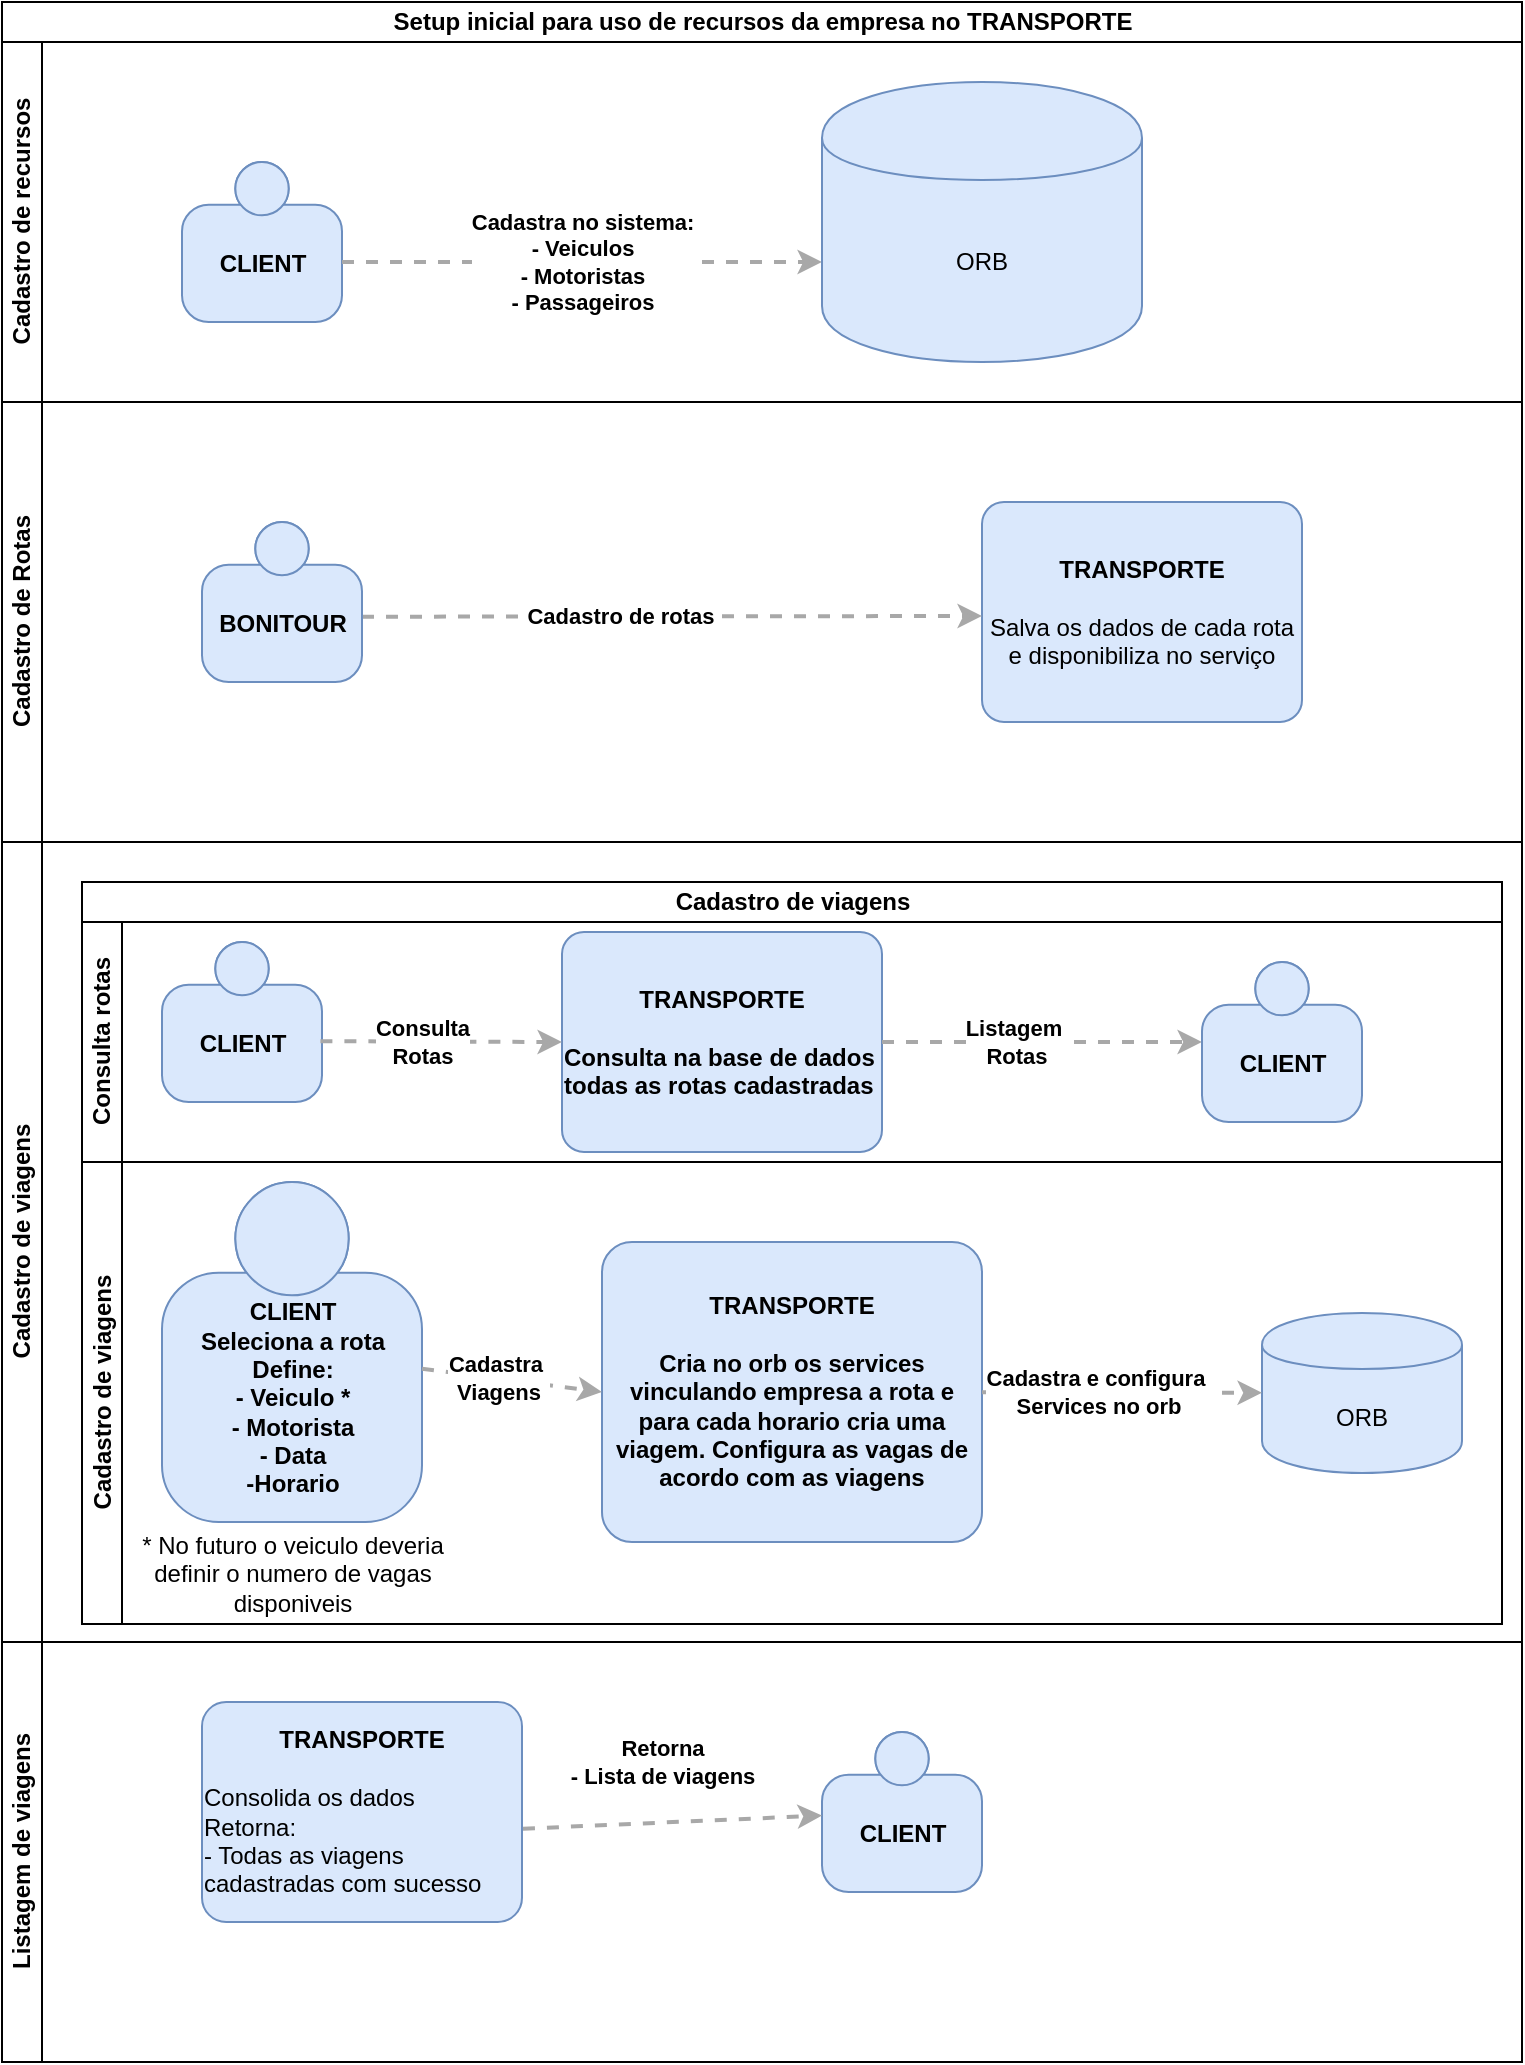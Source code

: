 <mxfile version="13.1.3" type="device"><diagram id="45hCIFuMXzKbQvtjdz1V" name="Page-1"><mxGraphModel dx="1138" dy="570" grid="1" gridSize="10" guides="1" tooltips="1" connect="1" arrows="1" fold="1" page="1" pageScale="1" pageWidth="850" pageHeight="1100" math="0" shadow="0"><root><mxCell id="0"/><mxCell id="1" parent="0"/><mxCell id="IsohkQwgb5mASZixd7DK-3" value="Setup inicial para uso de recursos da empresa no TRANSPORTE" style="swimlane;html=1;childLayout=stackLayout;resizeParent=1;resizeParentMax=0;horizontal=1;startSize=20;horizontalStack=0;" vertex="1" parent="1"><mxGeometry x="50" y="100" width="760" height="820" as="geometry"/></mxCell><mxCell id="IsohkQwgb5mASZixd7DK-4" value="Cadastro de recursos" style="swimlane;html=1;startSize=20;horizontal=0;" vertex="1" parent="IsohkQwgb5mASZixd7DK-3"><mxGeometry y="20" width="760" height="180" as="geometry"/></mxCell><mxCell id="IsohkQwgb5mASZixd7DK-8" value="&lt;b&gt;CLIENT&lt;/b&gt;" style="html=1;dashed=0;whitespace=wrap;fillColor=#DAE8FC;strokeColor=#6C8EBF;shape=mxgraph.c4.person;align=center;points=[[0.5,0,0],[1,0.5,0],[1,0.75,0],[0.75,1,0],[0.5,1,0],[0.25,1,0],[0,0.75,0],[0,0.5,0]];" vertex="1" parent="IsohkQwgb5mASZixd7DK-4"><mxGeometry x="90" y="60" width="80" height="80" as="geometry"/></mxCell><mxCell id="IsohkQwgb5mASZixd7DK-11" value="&lt;div style=&quot;text-align: left&quot;&gt;&lt;div style=&quot;text-align: center&quot;&gt;&lt;b&gt;Cadastra no sistema:&lt;/b&gt;&lt;/div&gt;&lt;div style=&quot;text-align: center&quot;&gt;&lt;b&gt;- Veiculos&lt;/b&gt;&lt;/div&gt;&lt;div style=&quot;text-align: center&quot;&gt;&lt;b&gt;- Motoristas&lt;/b&gt;&lt;/div&gt;&lt;div style=&quot;text-align: center&quot;&gt;&lt;b&gt;- Passageiros&lt;/b&gt;&lt;/div&gt;&lt;/div&gt;" style="edgeStyle=none;rounded=0;html=1;jettySize=auto;orthogonalLoop=1;strokeColor=#A8A8A8;strokeWidth=2;fontColor=#000000;jumpStyle=none;dashed=1;" edge="1" parent="IsohkQwgb5mASZixd7DK-4"><mxGeometry width="200" relative="1" as="geometry"><mxPoint x="170" y="110" as="sourcePoint"/><mxPoint x="410" y="110" as="targetPoint"/></mxGeometry></mxCell><mxCell id="IsohkQwgb5mASZixd7DK-33" value="ORB" style="shape=cylinder;whiteSpace=wrap;html=1;boundedLbl=1;rounded=0;labelBackgroundColor=none;fillColor=#dae8fc;fontSize=12;fontColor=#000000;align=center;strokeColor=#6c8ebf;points=[[0.5,0,0],[1,0.25,0],[1,0.5,0],[1,0.75,0],[0.5,1,0],[0,0.75,0],[0,0.5,0],[0,0.25,0]];" vertex="1" parent="IsohkQwgb5mASZixd7DK-4"><mxGeometry x="410" y="20" width="160" height="140" as="geometry"/></mxCell><mxCell id="IsohkQwgb5mASZixd7DK-5" value="Cadastro de Rotas" style="swimlane;html=1;startSize=20;horizontal=0;" vertex="1" parent="IsohkQwgb5mASZixd7DK-3"><mxGeometry y="200" width="760" height="220" as="geometry"/></mxCell><mxCell id="IsohkQwgb5mASZixd7DK-14" value="&lt;b&gt;TRANSPORTE&lt;br&gt;&lt;br&gt;&lt;/b&gt;&lt;span style=&quot;text-align: left&quot;&gt;Salva os dados de cada rota e disponibiliza no serviço&lt;/span&gt;&lt;b&gt;&lt;br&gt;&lt;/b&gt;" style="rounded=1;whiteSpace=wrap;html=1;labelBackgroundColor=none;fillColor=#dae8fc;fontColor=#000000;align=center;arcSize=10;strokeColor=#6c8ebf;points=[[0.25,0,0],[0.5,0,0],[0.75,0,0],[1,0.25,0],[1,0.5,0],[1,0.75,0],[0.75,1,0],[0.5,1,0],[0.25,1,0],[0,0.75,0],[0,0.5,0],[0,0.25,0]];" vertex="1" parent="IsohkQwgb5mASZixd7DK-5"><mxGeometry x="490" y="50" width="160" height="110.0" as="geometry"/></mxCell><mxCell id="IsohkQwgb5mASZixd7DK-17" value="&amp;nbsp;" style="text;html=1;align=center;verticalAlign=middle;resizable=0;points=[];autosize=1;" vertex="1" parent="IsohkQwgb5mASZixd7DK-5"><mxGeometry x="73" y="68" width="20" height="20" as="geometry"/></mxCell><mxCell id="IsohkQwgb5mASZixd7DK-15" value="&lt;div style=&quot;text-align: left&quot;&gt;&lt;div style=&quot;text-align: center&quot;&gt;&lt;b&gt;Cadastro de rotas&lt;/b&gt;&lt;/div&gt;&lt;/div&gt;" style="edgeStyle=none;rounded=0;html=1;jettySize=auto;orthogonalLoop=1;strokeColor=#A8A8A8;strokeWidth=2;fontColor=#000000;jumpStyle=none;dashed=1;exitX=1;exitY=0.592;exitDx=0;exitDy=0;exitPerimeter=0;" edge="1" parent="IsohkQwgb5mASZixd7DK-5" source="IsohkQwgb5mASZixd7DK-35"><mxGeometry x="-0.167" width="200" relative="1" as="geometry"><mxPoint x="330" y="107" as="sourcePoint"/><mxPoint x="490" y="107" as="targetPoint"/><mxPoint as="offset"/></mxGeometry></mxCell><mxCell id="IsohkQwgb5mASZixd7DK-35" value="&lt;b&gt;BONITOUR&lt;/b&gt;" style="html=1;dashed=0;whitespace=wrap;fillColor=#DAE8FC;strokeColor=#6C8EBF;shape=mxgraph.c4.person;align=center;points=[[0.5,0,0],[1,0.5,0],[1,0.75,0],[0.75,1,0],[0.5,1,0],[0.25,1,0],[0,0.75,0],[0,0.5,0]];" vertex="1" parent="IsohkQwgb5mASZixd7DK-5"><mxGeometry x="100" y="60" width="80" height="80" as="geometry"/></mxCell><mxCell id="IsohkQwgb5mASZixd7DK-6" value="Cadastro de viagens" style="swimlane;html=1;startSize=20;horizontal=0;" vertex="1" parent="IsohkQwgb5mASZixd7DK-3"><mxGeometry y="420" width="760" height="400" as="geometry"/></mxCell><mxCell id="IsohkQwgb5mASZixd7DK-43" value="Cadastro de viagens" style="swimlane;html=1;childLayout=stackLayout;resizeParent=1;resizeParentMax=0;horizontal=1;startSize=20;horizontalStack=0;" vertex="1" parent="IsohkQwgb5mASZixd7DK-6"><mxGeometry x="40" y="20" width="710" height="371" as="geometry"/></mxCell><mxCell id="IsohkQwgb5mASZixd7DK-44" value="Consulta rotas" style="swimlane;html=1;startSize=20;horizontal=0;" vertex="1" parent="IsohkQwgb5mASZixd7DK-43"><mxGeometry y="20" width="710" height="120" as="geometry"/></mxCell><mxCell id="IsohkQwgb5mASZixd7DK-49" value="&lt;b&gt;TRANSPORTE&lt;br&gt;&lt;br&gt;&lt;div style=&quot;text-align: left&quot;&gt;Consulta na base de dados todas as rotas cadastradas&lt;/div&gt;&lt;/b&gt;" style="rounded=1;whiteSpace=wrap;html=1;labelBackgroundColor=none;fillColor=#dae8fc;fontColor=#000000;align=center;arcSize=10;strokeColor=#6c8ebf;points=[[0.25,0,0],[0.5,0,0],[0.75,0,0],[1,0.25,0],[1,0.5,0],[1,0.75,0],[0.75,1,0],[0.5,1,0],[0.25,1,0],[0,0.75,0],[0,0.5,0],[0,0.25,0]];" vertex="1" parent="IsohkQwgb5mASZixd7DK-44"><mxGeometry x="240" y="5" width="160" height="110.0" as="geometry"/></mxCell><mxCell id="IsohkQwgb5mASZixd7DK-48" value="&lt;b&gt;CLIENT&lt;/b&gt;" style="html=1;dashed=0;whitespace=wrap;fillColor=#DAE8FC;strokeColor=#6C8EBF;shape=mxgraph.c4.person;align=center;points=[[0.5,0,0],[1,0.5,0],[1,0.75,0],[0.75,1,0],[0.5,1,0],[0.25,1,0],[0,0.75,0],[0,0.5,0]];" vertex="1" parent="IsohkQwgb5mASZixd7DK-44"><mxGeometry x="40" y="10" width="80" height="80" as="geometry"/></mxCell><mxCell id="IsohkQwgb5mASZixd7DK-50" value="&lt;div style=&quot;text-align: left&quot;&gt;&lt;div style=&quot;text-align: center&quot;&gt;&lt;b&gt;Consulta&lt;/b&gt;&lt;/div&gt;&lt;div style=&quot;text-align: center&quot;&gt;&lt;b&gt;Rotas&lt;/b&gt;&lt;/div&gt;&lt;/div&gt;" style="edgeStyle=none;rounded=0;html=1;jettySize=auto;orthogonalLoop=1;strokeColor=#A8A8A8;strokeWidth=2;fontColor=#000000;jumpStyle=none;dashed=1;exitX=0.99;exitY=0.62;exitDx=0;exitDy=0;exitPerimeter=0;entryX=0;entryY=0.5;entryDx=0;entryDy=0;entryPerimeter=0;" edge="1" parent="IsohkQwgb5mASZixd7DK-44" source="IsohkQwgb5mASZixd7DK-48" target="IsohkQwgb5mASZixd7DK-49"><mxGeometry x="-0.167" width="200" relative="1" as="geometry"><mxPoint x="170" y="60" as="sourcePoint"/><mxPoint x="200" y="50" as="targetPoint"/><mxPoint as="offset"/></mxGeometry></mxCell><mxCell id="IsohkQwgb5mASZixd7DK-55" value="&lt;div style=&quot;text-align: left&quot;&gt;&lt;div style=&quot;text-align: center&quot;&gt;&lt;b&gt;Listagem&amp;nbsp;&lt;/b&gt;&lt;/div&gt;&lt;div style=&quot;text-align: center&quot;&gt;&lt;b&gt;Rotas&lt;/b&gt;&lt;/div&gt;&lt;/div&gt;" style="edgeStyle=none;rounded=0;html=1;jettySize=auto;orthogonalLoop=1;strokeColor=#A8A8A8;strokeWidth=2;fontColor=#000000;jumpStyle=none;dashed=1;" edge="1" parent="IsohkQwgb5mASZixd7DK-44" source="IsohkQwgb5mASZixd7DK-49" target="IsohkQwgb5mASZixd7DK-56"><mxGeometry x="-0.167" width="200" relative="1" as="geometry"><mxPoint x="440" y="70" as="sourcePoint"/><mxPoint x="560.8" y="70.4" as="targetPoint"/><mxPoint as="offset"/></mxGeometry></mxCell><mxCell id="IsohkQwgb5mASZixd7DK-56" value="&lt;b&gt;CLIENT&lt;/b&gt;" style="html=1;dashed=0;whitespace=wrap;fillColor=#DAE8FC;strokeColor=#6C8EBF;shape=mxgraph.c4.person;align=center;points=[[0.5,0,0],[1,0.5,0],[1,0.75,0],[0.75,1,0],[0.5,1,0],[0.25,1,0],[0,0.75,0],[0,0.5,0]];" vertex="1" parent="IsohkQwgb5mASZixd7DK-44"><mxGeometry x="560" y="20" width="80" height="80" as="geometry"/></mxCell><mxCell id="IsohkQwgb5mASZixd7DK-45" value="Cadastro de viagens" style="swimlane;html=1;startSize=20;horizontal=0;" vertex="1" parent="IsohkQwgb5mASZixd7DK-43"><mxGeometry y="140" width="710" height="231" as="geometry"/></mxCell><mxCell id="IsohkQwgb5mASZixd7DK-60" value="&lt;b&gt;TRANSPORTE&lt;br&gt;&lt;br&gt;Cria no orb os services vinculando empresa a rota e para cada horario cria uma viagem. Configura as vagas de acordo com as viagens&lt;br&gt;&lt;/b&gt;" style="rounded=1;whiteSpace=wrap;html=1;labelBackgroundColor=none;fillColor=#dae8fc;fontColor=#000000;align=center;arcSize=10;strokeColor=#6c8ebf;points=[[0.25,0,0],[0.5,0,0],[0.75,0,0],[1,0.25,0],[1,0.5,0],[1,0.75,0],[0.75,1,0],[0.5,1,0],[0.25,1,0],[0,0.75,0],[0,0.5,0],[0,0.25,0]];" vertex="1" parent="IsohkQwgb5mASZixd7DK-45"><mxGeometry x="260" y="40" width="190" height="150" as="geometry"/></mxCell><mxCell id="IsohkQwgb5mASZixd7DK-57" value="&lt;b&gt;CLIENT&lt;br&gt;Seleciona a rota&lt;br&gt;Define:&lt;br&gt;- Veiculo *&lt;br&gt;- Motorista&lt;br&gt;- Data&lt;br&gt;-Horario&lt;br&gt;&lt;/b&gt;" style="html=1;dashed=0;whitespace=wrap;fillColor=#DAE8FC;strokeColor=#6C8EBF;shape=mxgraph.c4.person;align=center;points=[[0.5,0,0],[1,0.5,0],[1,0.75,0],[0.75,1,0],[0.5,1,0],[0.25,1,0],[0,0.75,0],[0,0.5,0]];" vertex="1" parent="IsohkQwgb5mASZixd7DK-45"><mxGeometry x="40" y="10" width="130" height="170" as="geometry"/></mxCell><mxCell id="IsohkQwgb5mASZixd7DK-62" value="ORB" style="shape=cylinder;whiteSpace=wrap;html=1;boundedLbl=1;rounded=0;labelBackgroundColor=none;fillColor=#dae8fc;fontSize=12;fontColor=#000000;align=center;strokeColor=#6c8ebf;points=[[0.5,0,0],[1,0.25,0],[1,0.5,0],[1,0.75,0],[0.5,1,0],[0,0.75,0],[0,0.5,0],[0,0.25,0]];" vertex="1" parent="IsohkQwgb5mASZixd7DK-45"><mxGeometry x="590" y="75.5" width="100" height="80" as="geometry"/></mxCell><mxCell id="IsohkQwgb5mASZixd7DK-59" value="* No futuro o veiculo deveria&lt;br&gt;definir o numero de vagas&lt;br&gt;disponiveis" style="text;html=1;align=center;verticalAlign=middle;resizable=0;points=[];autosize=1;" vertex="1" parent="IsohkQwgb5mASZixd7DK-45"><mxGeometry x="20" y="181" width="170" height="50" as="geometry"/></mxCell><mxCell id="IsohkQwgb5mASZixd7DK-58" value="&lt;div style=&quot;text-align: left&quot;&gt;&lt;div style=&quot;text-align: center&quot;&gt;&lt;b&gt;Cadastra&amp;nbsp;&lt;/b&gt;&lt;/div&gt;&lt;div style=&quot;text-align: center&quot;&gt;&lt;b&gt;Viagens&lt;/b&gt;&lt;/div&gt;&lt;/div&gt;" style="edgeStyle=none;rounded=0;html=1;jettySize=auto;orthogonalLoop=1;strokeColor=#A8A8A8;strokeWidth=2;fontColor=#000000;jumpStyle=none;dashed=1;entryX=0;entryY=0.5;entryDx=0;entryDy=0;entryPerimeter=0;" edge="1" parent="IsohkQwgb5mASZixd7DK-45" source="IsohkQwgb5mASZixd7DK-57" target="IsohkQwgb5mASZixd7DK-60"><mxGeometry x="-0.167" width="200" relative="1" as="geometry"><mxPoint x="190" y="50" as="sourcePoint"/><mxPoint x="230" y="50" as="targetPoint"/><mxPoint as="offset"/></mxGeometry></mxCell><mxCell id="IsohkQwgb5mASZixd7DK-63" value="&lt;div style=&quot;text-align: left&quot;&gt;&lt;div style=&quot;text-align: center&quot;&gt;&lt;b&gt;Cadastra e configura&amp;nbsp;&lt;/b&gt;&lt;/div&gt;&lt;div style=&quot;text-align: center&quot;&gt;&lt;b&gt;Services no orb&lt;/b&gt;&lt;/div&gt;&lt;/div&gt;" style="edgeStyle=none;rounded=0;html=1;jettySize=auto;orthogonalLoop=1;strokeColor=#A8A8A8;strokeWidth=2;fontColor=#000000;jumpStyle=none;dashed=1;" edge="1" parent="IsohkQwgb5mASZixd7DK-45" source="IsohkQwgb5mASZixd7DK-60" target="IsohkQwgb5mASZixd7DK-62"><mxGeometry x="-0.167" width="200" relative="1" as="geometry"><mxPoint x="510" y="110" as="sourcePoint"/><mxPoint x="560" y="122" as="targetPoint"/><mxPoint as="offset"/></mxGeometry></mxCell><mxCell id="IsohkQwgb5mASZixd7DK-36" value="Listagem de viagens" style="swimlane;html=1;startSize=20;horizontal=0;" vertex="1" parent="1"><mxGeometry x="50" y="920" width="760" height="210" as="geometry"/></mxCell><mxCell id="IsohkQwgb5mASZixd7DK-37" value="&lt;b&gt;TRANSPORTE&lt;/b&gt;&lt;br&gt;&lt;br&gt;&lt;div style=&quot;text-align: left&quot;&gt;Consolida os dados&amp;nbsp;&lt;/div&gt;&lt;div style=&quot;text-align: left&quot;&gt;Retorna:&lt;/div&gt;&lt;div style=&quot;text-align: left&quot;&gt;- Todas as viagens cadastradas com sucesso&lt;/div&gt;" style="rounded=1;whiteSpace=wrap;html=1;labelBackgroundColor=none;fillColor=#dae8fc;fontColor=#000000;align=center;arcSize=11;strokeColor=#6c8ebf;points=[[0.25,0,0],[0.5,0,0],[0.75,0,0],[1,0.25,0],[1,0.5,0],[1,0.75,0],[0.75,1,0],[0.5,1,0],[0.25,1,0],[0,0.75,0],[0,0.5,0],[0,0.25,0]];" vertex="1" parent="IsohkQwgb5mASZixd7DK-36"><mxGeometry x="100" y="30" width="160" height="110.0" as="geometry"/></mxCell><mxCell id="IsohkQwgb5mASZixd7DK-38" value="&lt;b&gt;CLIENT&lt;/b&gt;" style="html=1;dashed=0;whitespace=wrap;fillColor=#DAE8FC;strokeColor=#6C8EBF;shape=mxgraph.c4.person;align=center;points=[[0.5,0,0],[1,0.5,0],[1,0.75,0],[0.75,1,0],[0.5,1,0],[0.25,1,0],[0,0.75,0],[0,0.5,0]];" vertex="1" parent="IsohkQwgb5mASZixd7DK-36"><mxGeometry x="410" y="45" width="80" height="80" as="geometry"/></mxCell><mxCell id="IsohkQwgb5mASZixd7DK-64" value="&lt;div style=&quot;text-align: left&quot;&gt;&lt;div style=&quot;text-align: center&quot;&gt;&lt;b&gt;Retorna&lt;/b&gt;&lt;/div&gt;&lt;div style=&quot;text-align: center&quot;&gt;&lt;b&gt;- Lista de viagens&lt;/b&gt;&lt;/div&gt;&lt;/div&gt;" style="edgeStyle=none;rounded=0;html=1;jettySize=auto;orthogonalLoop=1;strokeColor=#A8A8A8;strokeWidth=2;fontColor=#000000;jumpStyle=none;dashed=1;exitX=1.003;exitY=0.576;exitDx=0;exitDy=0;exitPerimeter=0;" edge="1" parent="IsohkQwgb5mASZixd7DK-36" source="IsohkQwgb5mASZixd7DK-37" target="IsohkQwgb5mASZixd7DK-38"><mxGeometry x="-0.052" y="30" width="200" relative="1" as="geometry"><mxPoint x="260.48" y="1013.36" as="sourcePoint"/><mxPoint x="710" y="1030" as="targetPoint"/><mxPoint as="offset"/></mxGeometry></mxCell></root></mxGraphModel></diagram></mxfile>